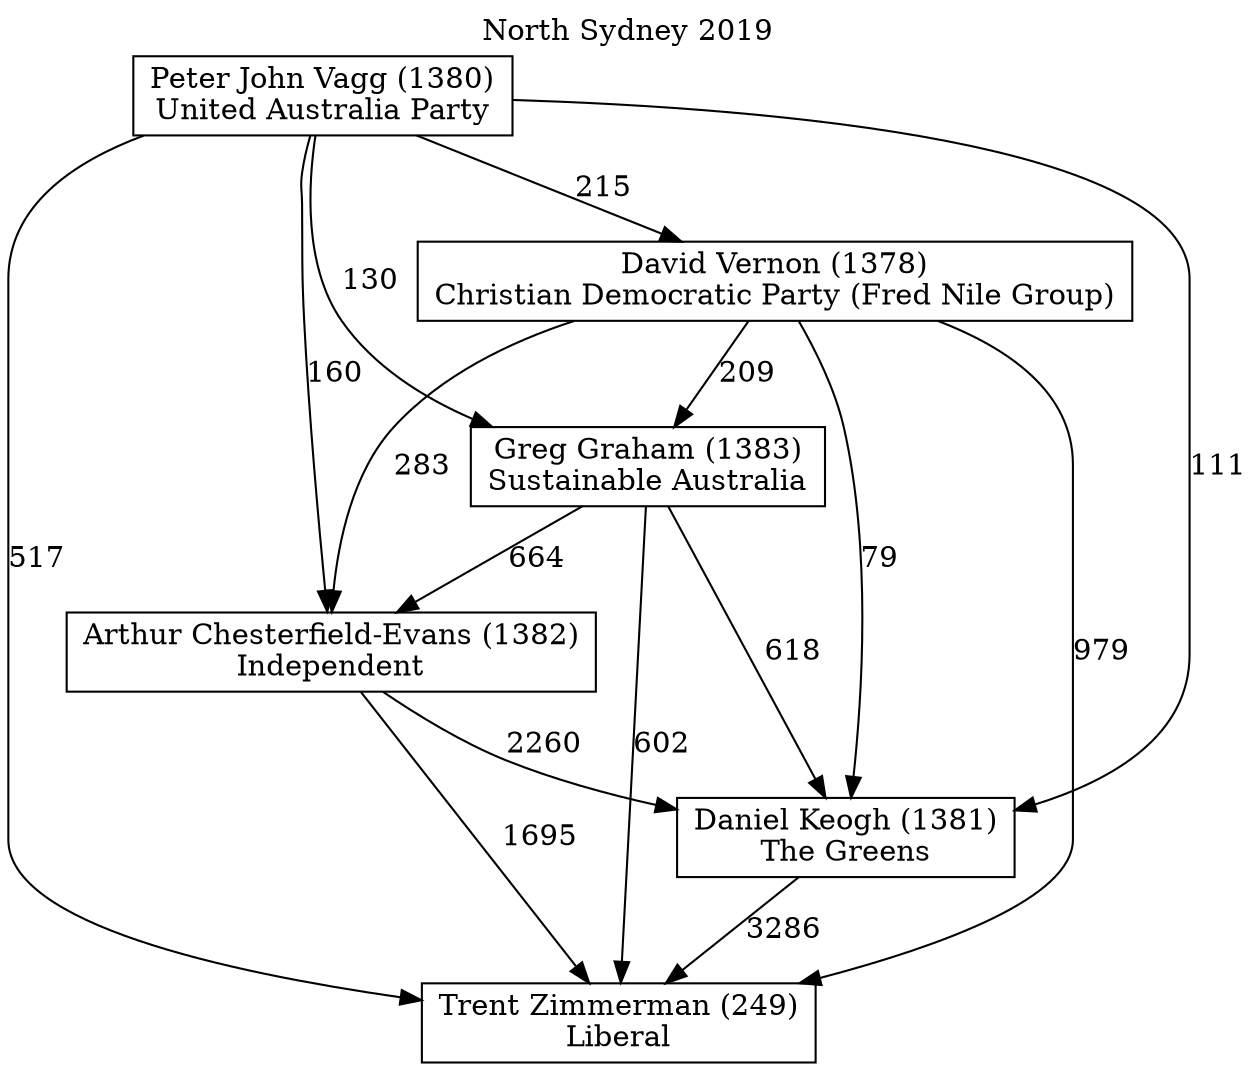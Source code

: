 // House preference flow
digraph "Trent Zimmerman (249)_North Sydney_2019" {
	graph [label="North Sydney 2019" labelloc=t mclimit=10]
	node [shape=box]
	"Trent Zimmerman (249)" [label="Trent Zimmerman (249)
Liberal"]
	"Daniel Keogh (1381)" [label="Daniel Keogh (1381)
The Greens"]
	"Arthur Chesterfield-Evans (1382)" [label="Arthur Chesterfield-Evans (1382)
Independent"]
	"Greg Graham (1383)" [label="Greg Graham (1383)
Sustainable Australia"]
	"David Vernon (1378)" [label="David Vernon (1378)
Christian Democratic Party (Fred Nile Group)"]
	"Peter John Vagg (1380)" [label="Peter John Vagg (1380)
United Australia Party"]
	"Daniel Keogh (1381)" -> "Trent Zimmerman (249)" [label=3286]
	"Arthur Chesterfield-Evans (1382)" -> "Daniel Keogh (1381)" [label=2260]
	"Greg Graham (1383)" -> "Arthur Chesterfield-Evans (1382)" [label=664]
	"David Vernon (1378)" -> "Greg Graham (1383)" [label=209]
	"Peter John Vagg (1380)" -> "David Vernon (1378)" [label=215]
	"Arthur Chesterfield-Evans (1382)" -> "Trent Zimmerman (249)" [label=1695]
	"Greg Graham (1383)" -> "Trent Zimmerman (249)" [label=602]
	"David Vernon (1378)" -> "Trent Zimmerman (249)" [label=979]
	"Peter John Vagg (1380)" -> "Trent Zimmerman (249)" [label=517]
	"Peter John Vagg (1380)" -> "Greg Graham (1383)" [label=130]
	"David Vernon (1378)" -> "Arthur Chesterfield-Evans (1382)" [label=283]
	"Peter John Vagg (1380)" -> "Arthur Chesterfield-Evans (1382)" [label=160]
	"Greg Graham (1383)" -> "Daniel Keogh (1381)" [label=618]
	"David Vernon (1378)" -> "Daniel Keogh (1381)" [label=79]
	"Peter John Vagg (1380)" -> "Daniel Keogh (1381)" [label=111]
}
